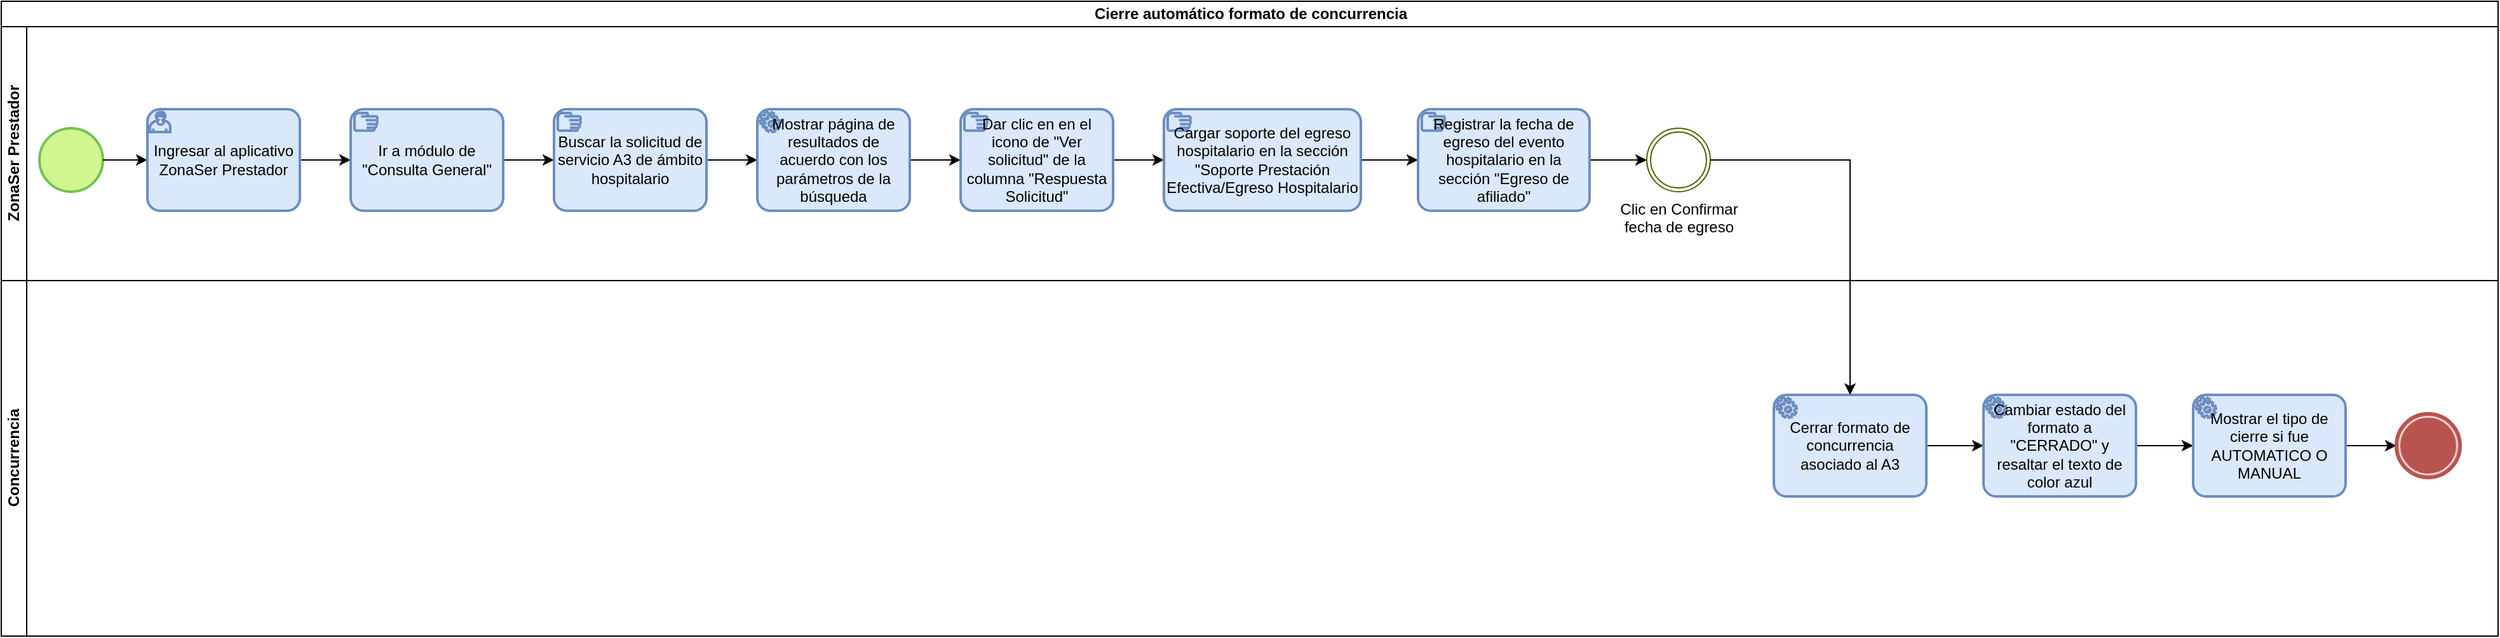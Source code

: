 <mxfile version="21.7.5" type="github">
  <diagram name="Página-1" id="ptAYf3jcV3ZSNVXvtiK4">
    <mxGraphModel dx="1434" dy="758" grid="1" gridSize="10" guides="1" tooltips="1" connect="1" arrows="1" fold="1" page="1" pageScale="1" pageWidth="2100" pageHeight="560" math="0" shadow="0">
      <root>
        <mxCell id="0" />
        <mxCell id="1" parent="0" />
        <mxCell id="m2qksDiCkBiZy039ga3g-1" value="&lt;font style=&quot;vertical-align: inherit;&quot;&gt;&lt;font style=&quot;vertical-align: inherit;&quot;&gt;&lt;font style=&quot;vertical-align: inherit;&quot;&gt;&lt;font style=&quot;vertical-align: inherit;&quot;&gt;&lt;font style=&quot;vertical-align: inherit;&quot;&gt;&lt;font style=&quot;vertical-align: inherit;&quot;&gt;&lt;font style=&quot;vertical-align: inherit;&quot;&gt;&lt;font style=&quot;vertical-align: inherit;&quot;&gt;&lt;font style=&quot;vertical-align: inherit;&quot;&gt;&lt;font style=&quot;vertical-align: inherit;&quot;&gt;&lt;font style=&quot;vertical-align: inherit;&quot;&gt;&lt;font style=&quot;vertical-align: inherit;&quot;&gt;Cierre automático formato de concurrencia&lt;/font&gt;&lt;/font&gt;&lt;/font&gt;&lt;/font&gt;&lt;/font&gt;&lt;/font&gt;&lt;/font&gt;&lt;/font&gt;&lt;/font&gt;&lt;/font&gt;&lt;/font&gt;&lt;/font&gt;" style="swimlane;childLayout=stackLayout;resizeParent=1;resizeParentMax=0;horizontal=1;startSize=20;horizontalStack=0;html=1;" vertex="1" parent="1">
          <mxGeometry x="25" y="10" width="1965" height="500" as="geometry" />
        </mxCell>
        <mxCell id="m2qksDiCkBiZy039ga3g-3" value="ZonaSer Prestador" style="swimlane;startSize=20;horizontal=0;html=1;" vertex="1" parent="m2qksDiCkBiZy039ga3g-1">
          <mxGeometry y="20" width="1965" height="200" as="geometry" />
        </mxCell>
        <mxCell id="m2qksDiCkBiZy039ga3g-4" value="" style="points=[[0.145,0.145,0],[0.5,0,0],[0.855,0.145,0],[1,0.5,0],[0.855,0.855,0],[0.5,1,0],[0.145,0.855,0],[0,0.5,0]];shape=mxgraph.bpmn.event;html=1;verticalLabelPosition=bottom;labelBackgroundColor=#ffffff;verticalAlign=top;align=center;perimeter=ellipsePerimeter;outlineConnect=0;aspect=fixed;outline=standard;symbol=general;fillColor=#d1f58f;strokeColor=#74c059;strokeWidth=2;" vertex="1" parent="m2qksDiCkBiZy039ga3g-3">
          <mxGeometry x="30" y="80" width="50" height="50" as="geometry" />
        </mxCell>
        <mxCell id="m2qksDiCkBiZy039ga3g-6" style="edgeStyle=orthogonalEdgeStyle;rounded=0;orthogonalLoop=1;jettySize=auto;html=1;entryX=0;entryY=0.5;entryDx=0;entryDy=0;entryPerimeter=0;" edge="1" parent="m2qksDiCkBiZy039ga3g-3" source="m2qksDiCkBiZy039ga3g-4" target="m2qksDiCkBiZy039ga3g-42">
          <mxGeometry relative="1" as="geometry">
            <mxPoint x="125" y="105" as="targetPoint" />
          </mxGeometry>
        </mxCell>
        <mxCell id="m2qksDiCkBiZy039ga3g-46" style="edgeStyle=orthogonalEdgeStyle;rounded=0;orthogonalLoop=1;jettySize=auto;html=1;" edge="1" parent="m2qksDiCkBiZy039ga3g-3" source="m2qksDiCkBiZy039ga3g-42" target="m2qksDiCkBiZy039ga3g-45">
          <mxGeometry relative="1" as="geometry" />
        </mxCell>
        <mxCell id="m2qksDiCkBiZy039ga3g-42" value="Ingresar al aplicativo ZonaSer Prestador" style="points=[[0.25,0,0],[0.5,0,0],[0.75,0,0],[1,0.25,0],[1,0.5,0],[1,0.75,0],[0.75,1,0],[0.5,1,0],[0.25,1,0],[0,0.75,0],[0,0.5,0],[0,0.25,0]];shape=mxgraph.bpmn.task;whiteSpace=wrap;rectStyle=rounded;size=10;html=1;container=1;expand=0;collapsible=0;taskMarker=user;fillColor=#dae8fc;strokeColor=#6c8ebf;labelBackgroundColor=none;strokeWidth=2;" vertex="1" parent="m2qksDiCkBiZy039ga3g-3">
          <mxGeometry x="115" y="65" width="120" height="80" as="geometry" />
        </mxCell>
        <mxCell id="m2qksDiCkBiZy039ga3g-48" style="edgeStyle=orthogonalEdgeStyle;rounded=0;orthogonalLoop=1;jettySize=auto;html=1;" edge="1" parent="m2qksDiCkBiZy039ga3g-3" source="m2qksDiCkBiZy039ga3g-45" target="m2qksDiCkBiZy039ga3g-47">
          <mxGeometry relative="1" as="geometry" />
        </mxCell>
        <mxCell id="m2qksDiCkBiZy039ga3g-45" value="Ir a módulo de &quot;Consulta General&quot;" style="points=[[0.25,0,0],[0.5,0,0],[0.75,0,0],[1,0.25,0],[1,0.5,0],[1,0.75,0],[0.75,1,0],[0.5,1,0],[0.25,1,0],[0,0.75,0],[0,0.5,0],[0,0.25,0]];shape=mxgraph.bpmn.task;whiteSpace=wrap;rectStyle=rounded;size=10;html=1;container=1;expand=0;collapsible=0;taskMarker=manual;fillColor=#dae8fc;strokeColor=#6c8ebf;labelBackgroundColor=none;strokeWidth=2;" vertex="1" parent="m2qksDiCkBiZy039ga3g-3">
          <mxGeometry x="275" y="65" width="120" height="80" as="geometry" />
        </mxCell>
        <mxCell id="m2qksDiCkBiZy039ga3g-49" style="edgeStyle=orthogonalEdgeStyle;rounded=0;orthogonalLoop=1;jettySize=auto;html=1;" edge="1" parent="m2qksDiCkBiZy039ga3g-3" source="m2qksDiCkBiZy039ga3g-47" target="m2qksDiCkBiZy039ga3g-50">
          <mxGeometry relative="1" as="geometry">
            <mxPoint x="605" y="105" as="targetPoint" />
          </mxGeometry>
        </mxCell>
        <mxCell id="m2qksDiCkBiZy039ga3g-47" value="Buscar la solicitud de servicio A3 de ámbito hospitalario" style="points=[[0.25,0,0],[0.5,0,0],[0.75,0,0],[1,0.25,0],[1,0.5,0],[1,0.75,0],[0.75,1,0],[0.5,1,0],[0.25,1,0],[0,0.75,0],[0,0.5,0],[0,0.25,0]];shape=mxgraph.bpmn.task;whiteSpace=wrap;rectStyle=rounded;size=10;html=1;container=1;expand=0;collapsible=0;taskMarker=manual;fillColor=#dae8fc;strokeColor=#6c8ebf;labelBackgroundColor=none;strokeWidth=2;" vertex="1" parent="m2qksDiCkBiZy039ga3g-3">
          <mxGeometry x="435" y="65" width="120" height="80" as="geometry" />
        </mxCell>
        <mxCell id="m2qksDiCkBiZy039ga3g-52" style="edgeStyle=orthogonalEdgeStyle;rounded=0;orthogonalLoop=1;jettySize=auto;html=1;" edge="1" parent="m2qksDiCkBiZy039ga3g-3" source="m2qksDiCkBiZy039ga3g-50" target="m2qksDiCkBiZy039ga3g-51">
          <mxGeometry relative="1" as="geometry" />
        </mxCell>
        <mxCell id="m2qksDiCkBiZy039ga3g-50" value="Mostrar página de resultados de acuerdo con los parámetros de la búsqueda" style="points=[[0.25,0,0],[0.5,0,0],[0.75,0,0],[1,0.25,0],[1,0.5,0],[1,0.75,0],[0.75,1,0],[0.5,1,0],[0.25,1,0],[0,0.75,0],[0,0.5,0],[0,0.25,0]];shape=mxgraph.bpmn.task;whiteSpace=wrap;rectStyle=rounded;size=10;html=1;container=1;expand=0;collapsible=0;taskMarker=service;fillColor=#dae8fc;strokeColor=#6c8ebf;labelBackgroundColor=none;strokeWidth=2;" vertex="1" parent="m2qksDiCkBiZy039ga3g-3">
          <mxGeometry x="595" y="65" width="120" height="80" as="geometry" />
        </mxCell>
        <mxCell id="m2qksDiCkBiZy039ga3g-54" style="edgeStyle=orthogonalEdgeStyle;rounded=0;orthogonalLoop=1;jettySize=auto;html=1;" edge="1" parent="m2qksDiCkBiZy039ga3g-3" source="m2qksDiCkBiZy039ga3g-51" target="m2qksDiCkBiZy039ga3g-53">
          <mxGeometry relative="1" as="geometry" />
        </mxCell>
        <mxCell id="m2qksDiCkBiZy039ga3g-51" value="Dar clic en en el icono de &quot;Ver solicitud&quot; de la columna &quot;Respuesta Solicitud&quot;" style="points=[[0.25,0,0],[0.5,0,0],[0.75,0,0],[1,0.25,0],[1,0.5,0],[1,0.75,0],[0.75,1,0],[0.5,1,0],[0.25,1,0],[0,0.75,0],[0,0.5,0],[0,0.25,0]];shape=mxgraph.bpmn.task;whiteSpace=wrap;rectStyle=rounded;size=10;html=1;container=1;expand=0;collapsible=0;taskMarker=manual;fillColor=#dae8fc;strokeColor=#6c8ebf;labelBackgroundColor=none;strokeWidth=2;" vertex="1" parent="m2qksDiCkBiZy039ga3g-3">
          <mxGeometry x="755" y="65" width="120" height="80" as="geometry" />
        </mxCell>
        <mxCell id="m2qksDiCkBiZy039ga3g-55" style="edgeStyle=orthogonalEdgeStyle;rounded=0;orthogonalLoop=1;jettySize=auto;html=1;" edge="1" parent="m2qksDiCkBiZy039ga3g-3" source="m2qksDiCkBiZy039ga3g-53" target="m2qksDiCkBiZy039ga3g-56">
          <mxGeometry relative="1" as="geometry">
            <mxPoint x="1115" y="105" as="targetPoint" />
          </mxGeometry>
        </mxCell>
        <mxCell id="m2qksDiCkBiZy039ga3g-53" value="Cargar soporte del egreso hospitalario en la sección &quot;Soporte Prestación Efectiva/Egreso Hospitalario" style="points=[[0.25,0,0],[0.5,0,0],[0.75,0,0],[1,0.25,0],[1,0.5,0],[1,0.75,0],[0.75,1,0],[0.5,1,0],[0.25,1,0],[0,0.75,0],[0,0.5,0],[0,0.25,0]];shape=mxgraph.bpmn.task;whiteSpace=wrap;rectStyle=rounded;size=10;html=1;container=1;expand=0;collapsible=0;taskMarker=manual;fillColor=#dae8fc;strokeColor=#6c8ebf;labelBackgroundColor=none;strokeWidth=2;" vertex="1" parent="m2qksDiCkBiZy039ga3g-3">
          <mxGeometry x="915" y="65" width="155" height="80" as="geometry" />
        </mxCell>
        <mxCell id="m2qksDiCkBiZy039ga3g-58" style="edgeStyle=orthogonalEdgeStyle;rounded=0;orthogonalLoop=1;jettySize=auto;html=1;" edge="1" parent="m2qksDiCkBiZy039ga3g-3" source="m2qksDiCkBiZy039ga3g-56" target="m2qksDiCkBiZy039ga3g-57">
          <mxGeometry relative="1" as="geometry" />
        </mxCell>
        <mxCell id="m2qksDiCkBiZy039ga3g-56" value="Registrar la fecha de egreso del evento hospitalario en la sección &quot;Egreso de afiliado&quot;" style="points=[[0.25,0,0],[0.5,0,0],[0.75,0,0],[1,0.25,0],[1,0.5,0],[1,0.75,0],[0.75,1,0],[0.5,1,0],[0.25,1,0],[0,0.75,0],[0,0.5,0],[0,0.25,0]];shape=mxgraph.bpmn.task;whiteSpace=wrap;rectStyle=rounded;size=10;html=1;container=1;expand=0;collapsible=0;taskMarker=manual;fillColor=#dae8fc;strokeColor=#6c8ebf;labelBackgroundColor=none;strokeWidth=2;" vertex="1" parent="m2qksDiCkBiZy039ga3g-3">
          <mxGeometry x="1115" y="65" width="135" height="80" as="geometry" />
        </mxCell>
        <mxCell id="m2qksDiCkBiZy039ga3g-57" value="Clic en Confirmar&lt;br&gt;fecha de egreso" style="points=[[0.145,0.145,0],[0.5,0,0],[0.855,0.145,0],[1,0.5,0],[0.855,0.855,0],[0.5,1,0],[0.145,0.855,0],[0,0.5,0]];shape=mxgraph.bpmn.event;html=1;verticalLabelPosition=bottom;labelBackgroundColor=#ffffff;verticalAlign=top;align=center;perimeter=ellipsePerimeter;outlineConnect=0;aspect=fixed;outline=throwing;symbol=general;fillColor=none;strokeColor=#5c5e03;strokeWidth=1;" vertex="1" parent="m2qksDiCkBiZy039ga3g-3">
          <mxGeometry x="1295" y="80" width="50" height="50" as="geometry" />
        </mxCell>
        <mxCell id="m2qksDiCkBiZy039ga3g-7" value="Concurrencia" style="swimlane;startSize=20;horizontal=0;html=1;" vertex="1" parent="m2qksDiCkBiZy039ga3g-1">
          <mxGeometry y="220" width="1965" height="280" as="geometry" />
        </mxCell>
        <mxCell id="m2qksDiCkBiZy039ga3g-61" style="edgeStyle=orthogonalEdgeStyle;rounded=0;orthogonalLoop=1;jettySize=auto;html=1;" edge="1" parent="m2qksDiCkBiZy039ga3g-7" source="m2qksDiCkBiZy039ga3g-59" target="m2qksDiCkBiZy039ga3g-62">
          <mxGeometry relative="1" as="geometry">
            <mxPoint x="1565" y="130" as="targetPoint" />
          </mxGeometry>
        </mxCell>
        <mxCell id="m2qksDiCkBiZy039ga3g-59" value="Cerrar formato de concurrencia asociado al A3" style="points=[[0.25,0,0],[0.5,0,0],[0.75,0,0],[1,0.25,0],[1,0.5,0],[1,0.75,0],[0.75,1,0],[0.5,1,0],[0.25,1,0],[0,0.75,0],[0,0.5,0],[0,0.25,0]];shape=mxgraph.bpmn.task;whiteSpace=wrap;rectStyle=rounded;size=10;html=1;container=1;expand=0;collapsible=0;taskMarker=service;fillColor=#dae8fc;strokeColor=#6c8ebf;labelBackgroundColor=none;strokeWidth=2;" vertex="1" parent="m2qksDiCkBiZy039ga3g-7">
          <mxGeometry x="1395" y="90" width="120" height="80" as="geometry" />
        </mxCell>
        <mxCell id="m2qksDiCkBiZy039ga3g-63" style="edgeStyle=orthogonalEdgeStyle;rounded=0;orthogonalLoop=1;jettySize=auto;html=1;" edge="1" parent="m2qksDiCkBiZy039ga3g-7" source="m2qksDiCkBiZy039ga3g-62" target="m2qksDiCkBiZy039ga3g-64">
          <mxGeometry relative="1" as="geometry">
            <mxPoint x="1735" y="130" as="targetPoint" />
          </mxGeometry>
        </mxCell>
        <mxCell id="m2qksDiCkBiZy039ga3g-62" value="Cambiar estado del formato a &quot;CERRADO&quot; y resaltar el texto de color azul" style="points=[[0.25,0,0],[0.5,0,0],[0.75,0,0],[1,0.25,0],[1,0.5,0],[1,0.75,0],[0.75,1,0],[0.5,1,0],[0.25,1,0],[0,0.75,0],[0,0.5,0],[0,0.25,0]];shape=mxgraph.bpmn.task;whiteSpace=wrap;rectStyle=rounded;size=10;html=1;container=1;expand=0;collapsible=0;taskMarker=service;fillColor=#dae8fc;strokeColor=#6c8ebf;labelBackgroundColor=none;strokeWidth=2;" vertex="1" parent="m2qksDiCkBiZy039ga3g-7">
          <mxGeometry x="1560" y="90" width="120" height="80" as="geometry" />
        </mxCell>
        <mxCell id="m2qksDiCkBiZy039ga3g-66" style="edgeStyle=orthogonalEdgeStyle;rounded=0;orthogonalLoop=1;jettySize=auto;html=1;" edge="1" parent="m2qksDiCkBiZy039ga3g-7" source="m2qksDiCkBiZy039ga3g-64" target="m2qksDiCkBiZy039ga3g-65">
          <mxGeometry relative="1" as="geometry" />
        </mxCell>
        <mxCell id="m2qksDiCkBiZy039ga3g-64" value="Mostrar el tipo de cierre si fue AUTOMATICO O MANUAL" style="points=[[0.25,0,0],[0.5,0,0],[0.75,0,0],[1,0.25,0],[1,0.5,0],[1,0.75,0],[0.75,1,0],[0.5,1,0],[0.25,1,0],[0,0.75,0],[0,0.5,0],[0,0.25,0]];shape=mxgraph.bpmn.task;whiteSpace=wrap;rectStyle=rounded;size=10;html=1;container=1;expand=0;collapsible=0;taskMarker=service;fillColor=#dae8fc;strokeColor=#6c8ebf;labelBackgroundColor=none;strokeWidth=2;" vertex="1" parent="m2qksDiCkBiZy039ga3g-7">
          <mxGeometry x="1725" y="90" width="120" height="80" as="geometry" />
        </mxCell>
        <mxCell id="m2qksDiCkBiZy039ga3g-65" value="" style="points=[[0.145,0.145,0],[0.5,0,0],[0.855,0.145,0],[1,0.5,0],[0.855,0.855,0],[0.5,1,0],[0.145,0.855,0],[0,0.5,0]];shape=mxgraph.bpmn.event;html=1;verticalLabelPosition=bottom;labelBackgroundColor=#ffffff;verticalAlign=top;align=center;perimeter=ellipsePerimeter;outlineConnect=0;aspect=fixed;outline=end;symbol=terminate;fillColor=#f8cecc;strokeColor=#b85450;" vertex="1" parent="m2qksDiCkBiZy039ga3g-7">
          <mxGeometry x="1885" y="105" width="50" height="50" as="geometry" />
        </mxCell>
        <mxCell id="m2qksDiCkBiZy039ga3g-60" style="edgeStyle=orthogonalEdgeStyle;rounded=0;orthogonalLoop=1;jettySize=auto;html=1;" edge="1" parent="m2qksDiCkBiZy039ga3g-1" source="m2qksDiCkBiZy039ga3g-57" target="m2qksDiCkBiZy039ga3g-59">
          <mxGeometry relative="1" as="geometry" />
        </mxCell>
      </root>
    </mxGraphModel>
  </diagram>
</mxfile>
